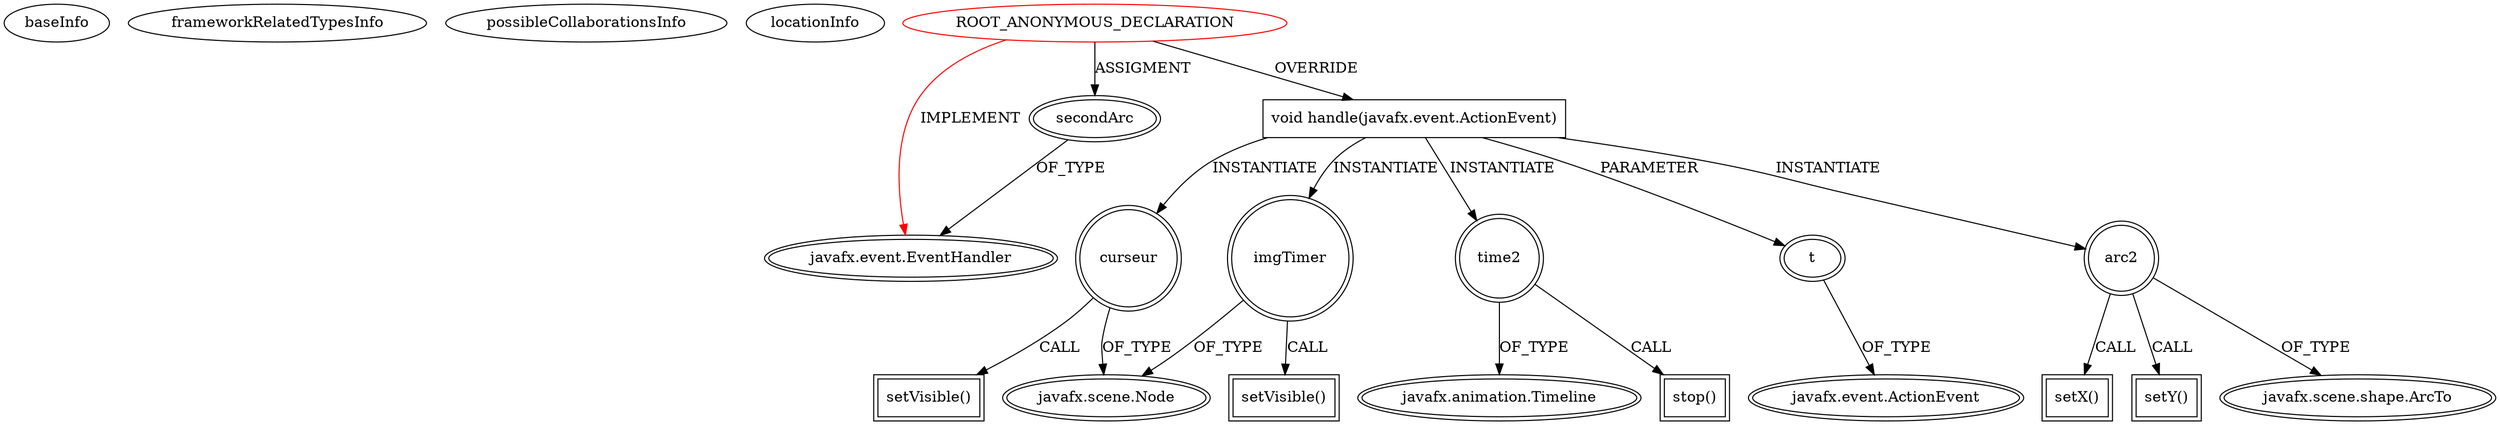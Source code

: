 digraph {
baseInfo[graphId=2445,category="extension_graph",isAnonymous=true,possibleRelation=false]
frameworkRelatedTypesInfo[0="javafx.event.EventHandler"]
possibleCollaborationsInfo[]
locationInfo[projectName="didygo-gce-display",filePath="/didygo-gce-display/gce-display-master/src/proto1/Curseur.java",contextSignature="void Loading()",graphId="2445"]
0[label="ROOT_ANONYMOUS_DECLARATION",vertexType="ROOT_ANONYMOUS_DECLARATION",isFrameworkType=false,color=red]
1[label="javafx.event.EventHandler",vertexType="FRAMEWORK_INTERFACE_TYPE",isFrameworkType=true,peripheries=2]
2[label="secondArc",vertexType="OUTSIDE_VARIABLE_EXPRESION",isFrameworkType=true,peripheries=2]
4[label="void handle(javafx.event.ActionEvent)",vertexType="OVERRIDING_METHOD_DECLARATION",isFrameworkType=false,shape=box]
5[label="t",vertexType="PARAMETER_DECLARATION",isFrameworkType=true,peripheries=2]
6[label="javafx.event.ActionEvent",vertexType="FRAMEWORK_CLASS_TYPE",isFrameworkType=true,peripheries=2]
7[label="arc2",vertexType="VARIABLE_EXPRESION",isFrameworkType=true,peripheries=2,shape=circle]
9[label="javafx.scene.shape.ArcTo",vertexType="FRAMEWORK_CLASS_TYPE",isFrameworkType=true,peripheries=2]
8[label="setX()",vertexType="INSIDE_CALL",isFrameworkType=true,peripheries=2,shape=box]
11[label="setY()",vertexType="INSIDE_CALL",isFrameworkType=true,peripheries=2,shape=box]
12[label="curseur",vertexType="VARIABLE_EXPRESION",isFrameworkType=true,peripheries=2,shape=circle]
14[label="javafx.scene.Node",vertexType="FRAMEWORK_CLASS_TYPE",isFrameworkType=true,peripheries=2]
13[label="setVisible()",vertexType="INSIDE_CALL",isFrameworkType=true,peripheries=2,shape=box]
15[label="imgTimer",vertexType="VARIABLE_EXPRESION",isFrameworkType=true,peripheries=2,shape=circle]
16[label="setVisible()",vertexType="INSIDE_CALL",isFrameworkType=true,peripheries=2,shape=box]
18[label="time2",vertexType="VARIABLE_EXPRESION",isFrameworkType=true,peripheries=2,shape=circle]
20[label="javafx.animation.Timeline",vertexType="FRAMEWORK_CLASS_TYPE",isFrameworkType=true,peripheries=2]
19[label="stop()",vertexType="INSIDE_CALL",isFrameworkType=true,peripheries=2,shape=box]
0->1[label="IMPLEMENT",color=red]
0->2[label="ASSIGMENT"]
2->1[label="OF_TYPE"]
0->4[label="OVERRIDE"]
5->6[label="OF_TYPE"]
4->5[label="PARAMETER"]
4->7[label="INSTANTIATE"]
7->9[label="OF_TYPE"]
7->8[label="CALL"]
7->11[label="CALL"]
4->12[label="INSTANTIATE"]
12->14[label="OF_TYPE"]
12->13[label="CALL"]
4->15[label="INSTANTIATE"]
15->14[label="OF_TYPE"]
15->16[label="CALL"]
4->18[label="INSTANTIATE"]
18->20[label="OF_TYPE"]
18->19[label="CALL"]
}
